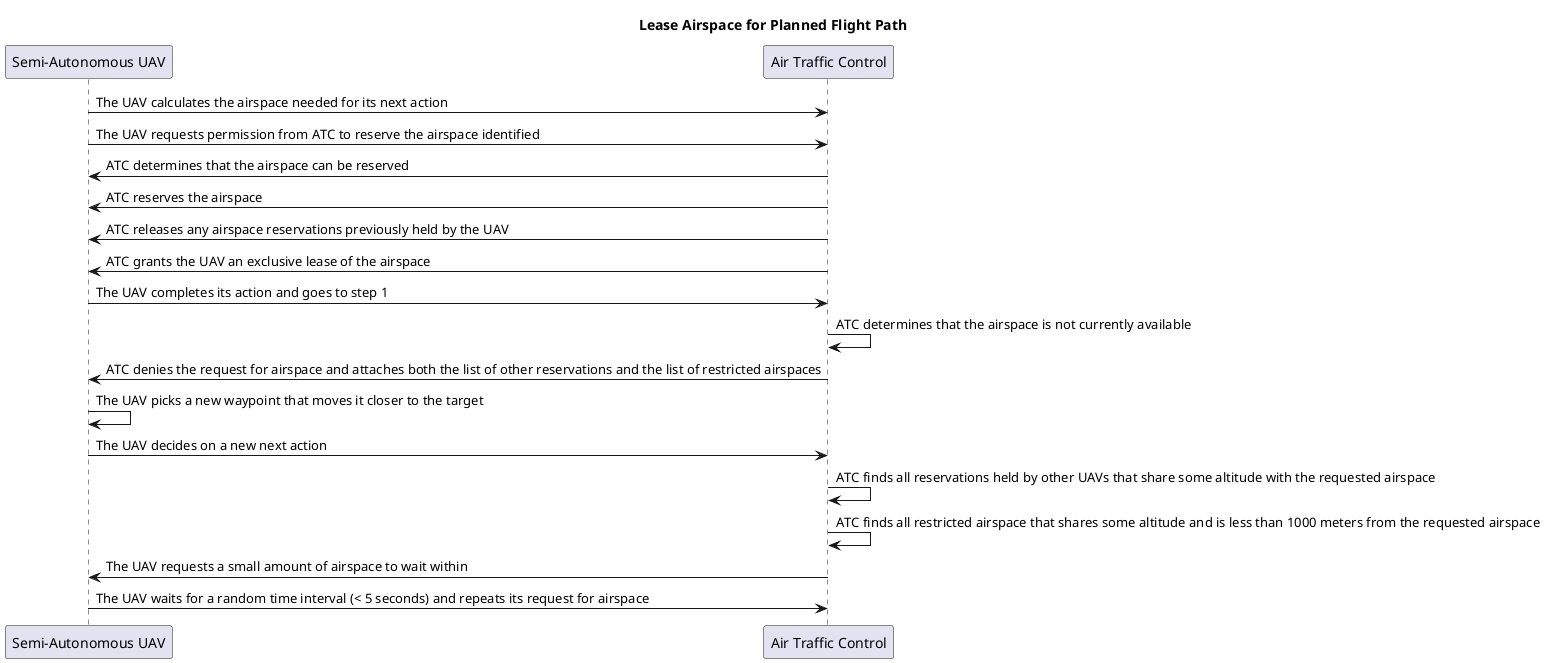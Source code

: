 @startuml
title Lease Airspace for Planned Flight Path

"Semi-Autonomous UAV" -> "Air Traffic Control": The UAV calculates the airspace needed for its next action
"Semi-Autonomous UAV" -> "Air Traffic Control": The UAV requests permission from ATC to reserve the airspace identified
"Air Traffic Control" -> "Semi-Autonomous UAV": ATC determines that the airspace can be reserved
"Air Traffic Control" -> "Semi-Autonomous UAV": ATC reserves the airspace
"Air Traffic Control" -> "Semi-Autonomous UAV": ATC releases any airspace reservations previously held by the UAV
"Air Traffic Control" -> "Semi-Autonomous UAV": ATC grants the UAV an exclusive lease of the airspace
"Semi-Autonomous UAV" -> "Air Traffic Control": The UAV completes its action and goes to step 1
"Air Traffic Control" -> "Air Traffic Control": ATC determines that the airspace is not currently available
"Air Traffic Control" -> "Semi-Autonomous UAV": ATC denies the request for airspace and attaches both the list of other reservations and the list of restricted airspaces
"Semi-Autonomous UAV" -> "Semi-Autonomous UAV": The UAV picks a new waypoint that moves it closer to the target
"Semi-Autonomous UAV" -> "Air Traffic Control": The UAV decides on a new next action
"Air Traffic Control" -> "Air Traffic Control": ATC finds all reservations held by other UAVs that share some altitude with the requested airspace
"Air Traffic Control" -> "Air Traffic Control": ATC finds all restricted airspace that shares some altitude and is less than 1000 meters from the requested airspace
"Air Traffic Control" -> "Semi-Autonomous UAV": The UAV requests a small amount of airspace to wait within
"Semi-Autonomous UAV" -> "Air Traffic Control": The UAV waits for a random time interval (< 5 seconds) and repeats its request for airspace
@enduml
